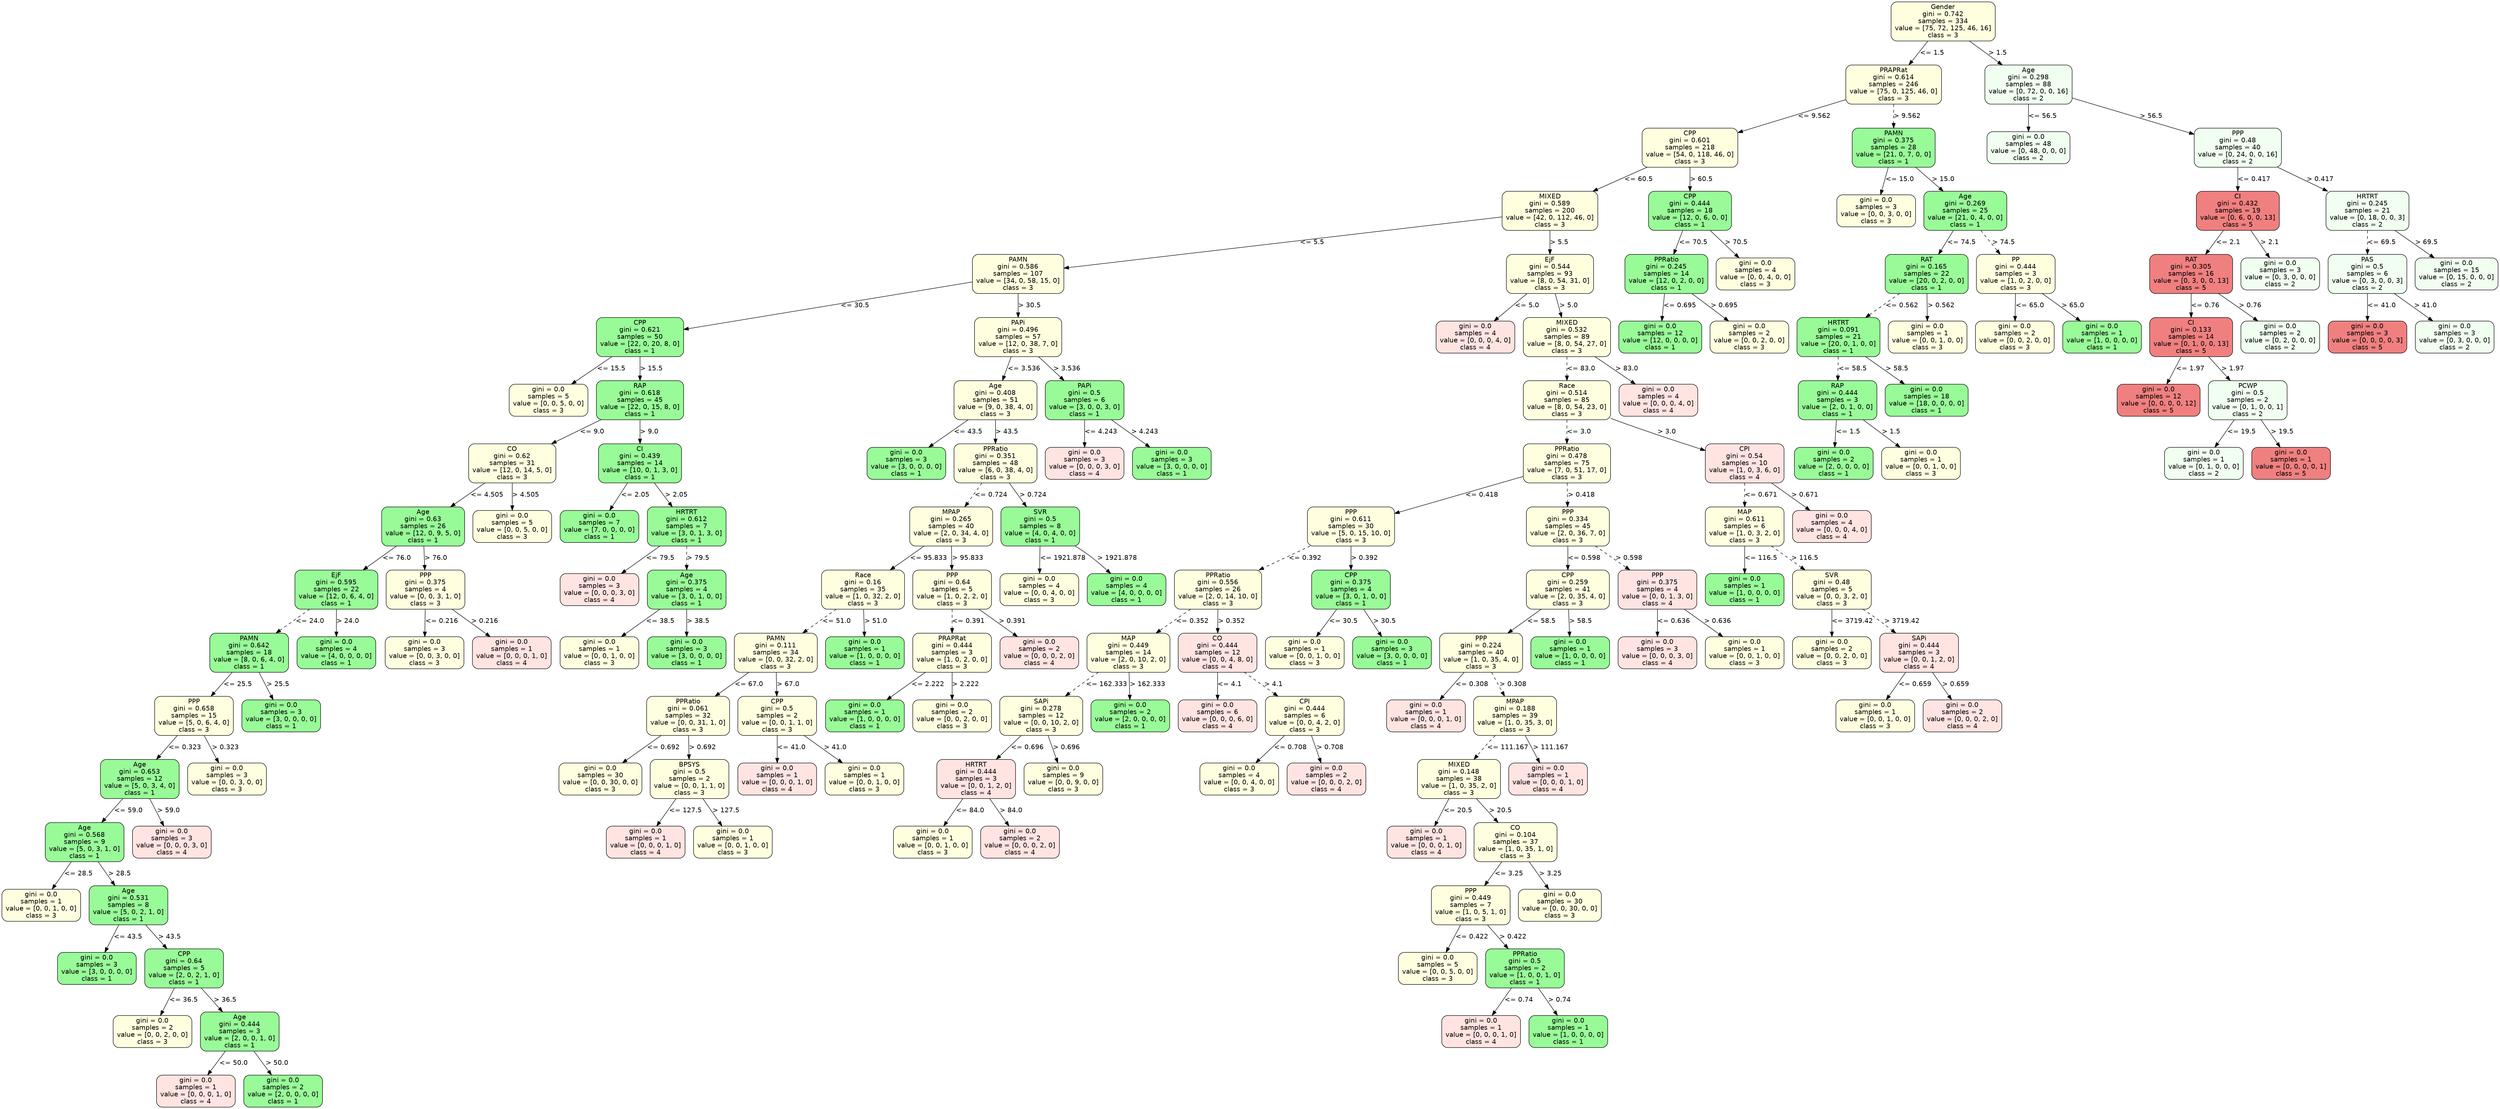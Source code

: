 strict digraph Tree {
	graph [bb="0,0,4521.5,2346"];
	node [color=black,
		fontname=helvetica,
		label="\N",
		shape=box,
		style="filled, rounded"
	];
	edge [fontname=helvetica];
	0	[fillcolor=lightyellow,
		height=1.1528,
		label="Gender\ngini = 0.742\nsamples = 334\nvalue = [75, 72, 125, 46, 16]\nclass = 3",
		pos="3604,2304.5",
		width=2.5694];
	1	[fillcolor=lightyellow,
		height=1.1528,
		label="PRAPRat\ngini = 0.614\nsamples = 246\nvalue = [75, 0, 125, 46, 0]\nclass = 3",
		pos="3369,2170.5",
		width=2.3611];
	0 -> 1	[label="<= 1.5",
		labelangle=45,
		labeldistance=2.5,
		lp="3514,2237.5",
		op="<=",
		param=1.5,
		pos="e,3441.4,2212.2 3531.9,2263 3506.1,2248.5 3476.8,2232.1 3450.3,2217.1",
		style=solid];
	134	[fillcolor=honeydew,
		height=1.1528,
		label="Age\ngini = 0.298\nsamples = 88\nvalue = [0, 72, 0, 0, 16]\nclass = 2",
		pos="3831,2170.5",
		width=2.1528];
	0 -> 134	[label="> 1.5",
		labelangle=-45,
		labeldistance=2.5,
		lp="3740.5,2237.5",
		op=">",
		param=1.5,
		pos="e,3761.1,2212.2 3673.7,2263 3698.5,2248.6 3726.6,2232.2 3752.2,2217.3",
		style=solid];
	2	[fillcolor=lightyellow,
		height=1.1528,
		label="CPP\ngini = 0.601\nsamples = 218\nvalue = [54, 0, 118, 46, 0]\nclass = 3",
		pos="3123,2036.5",
		width=2.3611];
	1 -> 2	[label="<= 9.562",
		lp="3281.5,2103.5",
		op="<=",
		param=9.562,
		pos="e,3198.8,2078.2 3293.5,2129 3266.4,2114.4 3235.6,2097.9 3207.7,2082.9",
		style=solid];
	121	[fillcolor=palegreen,
		height=1.1528,
		label="PAMN\ngini = 0.375\nsamples = 28\nvalue = [21, 0, 7, 0, 0]\nclass = 1",
		pos="3369,2036.5",
		width=2.0417];
	1 -> 121	[label="> 9.562",
		lp="3392,2103.5",
		op=">",
		param=9.562,
		pos="e,3369,2078.3 3369,2128.8 3369,2116 3369,2101.7 3369,2088.3",
		style=dashed];
	3	[fillcolor=lightyellow,
		height=1.1528,
		label="MIXED\ngini = 0.589\nsamples = 200\nvalue = [42, 0, 112, 46, 0]\nclass = 3",
		pos="2795,1902.5",
		width=2.3611];
	2 -> 3	[label="<= 60.5",
		lp="2992.5,1969.5",
		op="<=",
		param=60.5,
		pos="e,2880.2,1937.8 3037.7,2001.2 2992.3,1982.9 2936.4,1960.4 2889.7,1941.6",
		style=solid];
	116	[fillcolor=palegreen,
		height=1.1528,
		label="CPP\ngini = 0.444\nsamples = 18\nvalue = [12, 0, 6, 0, 0]\nclass = 1",
		pos="3123,1902.5",
		width=2.0417];
	2 -> 116	[label="> 60.5",
		lp="3142.5,1969.5",
		op=">",
		param=60.5,
		pos="e,3123,1944.3 3123,1994.8 3123,1982 3123,1967.7 3123,1954.3",
		style=solid];
	4	[fillcolor=lightyellow,
		height=1.1528,
		label="PAMN\ngini = 0.586\nsamples = 107\nvalue = [34, 0, 58, 15, 0]\nclass = 3",
		pos="1906,1768.5",
		width=2.25];
	3 -> 4	[label="<= 5.5",
		lp="2398,1835.5",
		op="<=",
		param=5.5,
		pos="e,1987.1,1781.5 2709.8,1888.8 2541.9,1863.9 2169.8,1808.7 1997.2,1783",
		style=solid];
	65	[fillcolor=lightyellow,
		height=1.1528,
		label="EjF\ngini = 0.544\nsamples = 93\nvalue = [8, 0, 54, 31, 0]\nclass = 3",
		pos="2795,1768.5",
		width=2.1528];
	3 -> 65	[label="> 5.5",
		lp="2810.5,1835.5",
		op=">",
		param=5.5,
		pos="e,2795,1810.3 2795,1860.8 2795,1848 2795,1833.7 2795,1820.3",
		style=solid];
	5	[fillcolor=palegreen,
		height=1.1528,
		label="CPP\ngini = 0.621\nsamples = 50\nvalue = [22, 0, 20, 8, 0]\nclass = 1",
		pos="1148,1634.5",
		width=2.1528];
	4 -> 5	[label="<= 30.5",
		lp="1573.5,1701.5",
		op="<=",
		param=30.5,
		pos="e,1225.7,1649 1824.9,1753.4 1681.3,1728.4 1383.8,1676.6 1235.7,1650.8",
		style=solid];
	38	[fillcolor=lightyellow,
		height=1.1528,
		label="PAPi\ngini = 0.496\nsamples = 57\nvalue = [12, 0, 38, 7, 0]\nclass = 3",
		pos="1906,1634.5",
		width=2.1528];
	4 -> 38	[label="> 30.5",
		lp="1925.5,1701.5",
		op=">",
		param=30.5,
		pos="e,1906,1676.3 1906,1726.8 1906,1714 1906,1699.7 1906,1686.3",
		style=solid];
	6	[fillcolor=lightyellow,
		height=0.94444,
		label="gini = 0.0\nsamples = 5\nvalue = [0, 0, 5, 0, 0]\nclass = 3",
		pos="982,1500.5",
		width=1.9444];
	5 -> 6	[label="<= 15.5",
		lp="1093.5,1567.5",
		op="<=",
		param=15.5,
		pos="e,1023.5,1534.5 1096.8,1592.8 1076.1,1576.3 1052.2,1557.3 1031.6,1540.9",
		style=solid];
	7	[fillcolor=palegreen,
		height=1.1528,
		label="RAP\ngini = 0.618\nsamples = 45\nvalue = [22, 0, 15, 8, 0]\nclass = 1",
		pos="1148,1500.5",
		width=2.1528];
	5 -> 7	[label="> 15.5",
		lp="1167.5,1567.5",
		op=">",
		param=15.5,
		pos="e,1148,1542.3 1148,1592.8 1148,1580 1148,1565.7 1148,1552.3",
		style=solid];
	8	[fillcolor=lightyellow,
		height=1.1528,
		label="CO\ngini = 0.62\nsamples = 31\nvalue = [12, 0, 14, 5, 0]\nclass = 3",
		pos="927,1366.5",
		width=2.1528];
	7 -> 8	[label="<= 9.0",
		lp="1065,1433.5",
		op="<=",
		param=9.0,
		pos="e,995.06,1408.2 1080.2,1459 1056,1444.6 1028.6,1428.2 1003.7,1413.3",
		style=solid];
	31	[fillcolor=palegreen,
		height=1.1528,
		label="CI\ngini = 0.439\nsamples = 14\nvalue = [10, 0, 1, 3, 0]\nclass = 1",
		pos="1148,1366.5",
		width=2.0417];
	7 -> 31	[label="> 9.0",
		lp="1163.5,1433.5",
		op=">",
		param=9.0,
		pos="e,1148,1408.3 1148,1458.8 1148,1446 1148,1431.7 1148,1418.3",
		style=solid];
	9	[fillcolor=palegreen,
		height=1.1528,
		label="Age\ngini = 0.63\nsamples = 26\nvalue = [12, 0, 9, 5, 0]\nclass = 1",
		pos="765,1232.5",
		width=2.0417];
	8 -> 9	[label="<= 4.505",
		lp="878.5,1299.5",
		op="<=",
		param=4.505,
		pos="e,814.76,1274 877.07,1324.8 859.9,1310.8 840.53,1295 822.79,1280.6",
		style=solid];
	30	[fillcolor=lightyellow,
		height=0.94444,
		label="gini = 0.0\nsamples = 5\nvalue = [0, 0, 5, 0, 0]\nclass = 3",
		pos="927,1232.5",
		width=1.9444];
	8 -> 30	[label="> 4.505",
		lp="950,1299.5",
		op=">",
		param=4.505,
		pos="e,927,1266.7 927,1324.8 927,1309.7 927,1292.4 927,1277.1",
		style=solid];
	10	[fillcolor=palegreen,
		height=1.1528,
		label="EjF\ngini = 0.595\nsamples = 22\nvalue = [12, 0, 6, 4, 0]\nclass = 1",
		pos="608,1098.5",
		width=2.0417];
	9 -> 10	[label="<= 76.0",
		lp="715.5,1165.5",
		op="<=",
		param=76.0,
		pos="e,656.23,1140 716.61,1190.8 699.97,1176.8 681.2,1161 664,1146.6",
		style=solid];
	27	[fillcolor=lightyellow,
		height=1.1528,
		label="PPP\ngini = 0.375\nsamples = 4\nvalue = [0, 0, 3, 1, 0]\nclass = 3",
		pos="770,1098.5",
		width=1.9444];
	9 -> 27	[label="> 76.0",
		lp="787.5,1165.5",
		op=">",
		param=76.0,
		pos="e,768.46,1140.3 766.54,1190.8 767.03,1178 767.57,1163.7 768.08,1150.3",
		style=solid];
	11	[fillcolor=palegreen,
		height=1.1528,
		label="PAMN\ngini = 0.642\nsamples = 18\nvalue = [8, 0, 6, 4, 0]\nclass = 1",
		pos="450,964.5",
		width=1.9444];
	10 -> 11	[label="<= 24.0",
		lp="557.5,1031.5",
		op="<=",
		param=24.0,
		pos="e,498.53,1006 559.31,1056.8 542.56,1042.8 523.67,1027 506.36,1012.6",
		style=dashed];
	26	[fillcolor=palegreen,
		height=0.94444,
		label="gini = 0.0\nsamples = 4\nvalue = [4, 0, 0, 0, 0]\nclass = 1",
		pos="608,964.5",
		width=1.9444];
	10 -> 26	[label="> 24.0",
		lp="627.5,1031.5",
		op=">",
		param=24.0,
		pos="e,608,998.74 608,1056.8 608,1041.7 608,1024.4 608,1009.1",
		style=solid];
	12	[fillcolor=lightyellow,
		height=1.1528,
		label="PPP\ngini = 0.658\nsamples = 15\nvalue = [5, 0, 6, 4, 0]\nclass = 3",
		pos="349,830.5",
		width=1.9444];
	11 -> 12	[label="<= 25.5",
		lp="426.5,897.5",
		op="<=",
		param=25.5,
		pos="e,380.2,872.27 418.87,922.82 408.6,909.39 397.07,894.32 386.38,880.35",
		style=solid];
	25	[fillcolor=palegreen,
		height=0.94444,
		label="gini = 0.0\nsamples = 3\nvalue = [3, 0, 0, 0, 0]\nclass = 1",
		pos="507,830.5",
		width=1.9444];
	11 -> 25	[label="> 25.5",
		lp="500.5,897.5",
		op=">",
		param=25.5,
		pos="e,492.64,864.74 467.57,922.82 474.23,907.39 481.83,889.78 488.58,874.17",
		style=solid];
	13	[fillcolor=palegreen,
		height=1.1528,
		label="Age\ngini = 0.653\nsamples = 12\nvalue = [5, 0, 3, 4, 0]\nclass = 1",
		pos="250,696.5",
		width=1.9444];
	12 -> 13	[label="<= 0.323",
		lp="330.5,763.5",
		op="<=",
		param=0.323,
		pos="e,280.58,738.27 318.49,788.82 308.42,775.39 297.12,760.32 286.64,746.35",
		style=solid];
	24	[fillcolor=lightyellow,
		height=0.94444,
		label="gini = 0.0\nsamples = 3\nvalue = [0, 0, 3, 0, 0]\nclass = 3",
		pos="408,696.5",
		width=1.9444];
	12 -> 24	[label="> 0.323",
		lp="404,763.5",
		op=">",
		param=0.323,
		pos="e,393.14,730.74 367.18,788.82 374.08,773.39 381.95,755.78 388.93,740.17",
		style=solid];
	14	[fillcolor=palegreen,
		height=1.1528,
		label="Age\ngini = 0.568\nsamples = 9\nvalue = [5, 0, 3, 1, 0]\nclass = 1",
		pos="149,562.5",
		width=1.9444];
	13 -> 14	[label="<= 59.0",
		lp="226.5,629.5",
		op="<=",
		param=59.0,
		pos="e,180.2,604.27 218.87,654.82 208.6,641.39 197.07,626.32 186.38,612.35",
		style=solid];
	23	[fillcolor=mistyrose,
		height=0.94444,
		label="gini = 0.0\nsamples = 3\nvalue = [0, 0, 0, 3, 0]\nclass = 4",
		pos="307,562.5",
		width=1.9444];
	13 -> 23	[label="> 59.0",
		lp="300.5,629.5",
		op=">",
		param=59.0,
		pos="e,292.64,596.74 267.57,654.82 274.23,639.39 281.83,621.78 288.58,606.17",
		style=solid];
	15	[fillcolor=lightyellow,
		height=0.94444,
		label="gini = 0.0\nsamples = 1\nvalue = [0, 0, 1, 0, 0]\nclass = 3",
		pos="70,428.5",
		width=1.9444];
	14 -> 15	[label="<= 28.5",
		lp="135.5,495.5",
		op="<=",
		param=28.5,
		pos="e,89.896,462.74 124.65,520.82 115.33,505.24 104.68,487.45 95.272,471.73",
		style=solid];
	16	[fillcolor=palegreen,
		height=1.1528,
		label="Age\ngini = 0.531\nsamples = 8\nvalue = [5, 0, 2, 1, 0]\nclass = 1",
		pos="228,428.5",
		width=1.9444];
	14 -> 16	[label="> 28.5",
		lp="210.5,495.5",
		op=">",
		param=28.5,
		pos="e,203.6,470.27 173.35,520.82 181.23,507.64 190.07,492.89 198.29,479.14",
		style=solid];
	17	[fillcolor=palegreen,
		height=0.94444,
		label="gini = 0.0\nsamples = 3\nvalue = [3, 0, 0, 0, 0]\nclass = 1",
		pos="171,294.5",
		width=1.9444];
	16 -> 17	[label="<= 43.5",
		lp="225.5,361.5",
		op="<=",
		param=43.5,
		pos="e,185.36,328.74 210.43,386.82 203.77,371.39 196.17,353.78 189.42,338.17",
		style=solid];
	18	[fillcolor=palegreen,
		height=1.1528,
		label="CPP\ngini = 0.64\nsamples = 5\nvalue = [2, 0, 2, 1, 0]\nclass = 1",
		pos="329,294.5",
		width=1.9444];
	16 -> 18	[label="> 43.5",
		lp="301.5,361.5",
		op=">",
		param=43.5,
		pos="e,297.8,336.27 259.13,386.82 269.4,373.39 280.93,358.32 291.62,344.35",
		style=solid];
	19	[fillcolor=lightyellow,
		height=0.94444,
		label="gini = 0.0\nsamples = 2\nvalue = [0, 0, 2, 0, 0]\nclass = 3",
		pos="272,160.5",
		width=1.9444];
	18 -> 19	[label="<= 36.5",
		lp="326.5,227.5",
		op="<=",
		param=36.5,
		pos="e,286.36,194.74 311.43,252.82 304.77,237.39 297.17,219.78 290.42,204.17",
		style=solid];
	20	[fillcolor=palegreen,
		height=1.1528,
		label="Age\ngini = 0.444\nsamples = 3\nvalue = [2, 0, 0, 1, 0]\nclass = 1",
		pos="430,160.5",
		width=1.9444];
	18 -> 20	[label="> 36.5",
		lp="402.5,227.5",
		op=">",
		param=36.5,
		pos="e,398.8,202.27 360.13,252.82 370.4,239.39 381.93,224.32 392.62,210.35",
		style=solid];
	21	[fillcolor=mistyrose,
		height=0.94444,
		label="gini = 0.0\nsamples = 1\nvalue = [0, 0, 0, 1, 0]\nclass = 4",
		pos="351,34",
		width=1.9444];
	20 -> 21	[label="<= 50.0",
		lp="416.5,93.5",
		op="<=",
		param=50.0,
		pos="e,372.18,68.379 404.13,118.73 395.64,105.35 386.19,90.465 377.65,76.995",
		style=solid];
	22	[fillcolor=palegreen,
		height=0.94444,
		label="gini = 0.0\nsamples = 2\nvalue = [2, 0, 0, 0, 0]\nclass = 1",
		pos="509,34",
		width=1.9444];
	20 -> 22	[label="> 50.0",
		lp="496.5,93.5",
		op=">",
		param=50.0,
		pos="e,487.82,68.379 455.87,118.73 464.36,105.35 473.81,90.465 482.35,76.995",
		style=solid];
	28	[fillcolor=lightyellow,
		height=0.94444,
		label="gini = 0.0\nsamples = 3\nvalue = [0, 0, 3, 0, 0]\nclass = 3",
		pos="768,964.5",
		width=1.9444];
	27 -> 28	[label="<= 0.216",
		lp="797.5,1031.5",
		op="<=",
		param=0.216,
		pos="e,768.5,998.74 769.38,1056.8 769.15,1041.7 768.89,1024.4 768.66,1009.1",
		style=solid];
	29	[fillcolor=mistyrose,
		height=0.94444,
		label="gini = 0.0\nsamples = 1\nvalue = [0, 0, 0, 1, 0]\nclass = 4",
		pos="926,964.5",
		width=1.9444];
	27 -> 29	[label="> 0.216",
		lp="876,1031.5",
		op=">",
		param=0.216,
		pos="e,886.97,998.53 818.08,1056.8 837.51,1040.4 859.87,1021.5 879.18,1005.1",
		style=solid];
	32	[fillcolor=palegreen,
		height=0.94444,
		label="gini = 0.0\nsamples = 7\nvalue = [7, 0, 0, 0, 0]\nclass = 1",
		pos="1085,1232.5",
		width=1.9444];
	31 -> 32	[label="<= 2.05",
		lp="1142.5,1299.5",
		op="<=",
		param=2.05,
		pos="e,1100.9,1266.7 1128.6,1324.8 1121.2,1309.4 1112.8,1291.8 1105.4,1276.2",
		style=solid];
	33	[fillcolor=palegreen,
		height=1.1528,
		label="HRTRT\ngini = 0.612\nsamples = 7\nvalue = [3, 0, 1, 3, 0]\nclass = 1",
		pos="1243,1232.5",
		width=1.9444];
	31 -> 33	[label="> 2.05",
		lp="1218.5,1299.5",
		op=">",
		param=2.05,
		pos="e,1213.7,1274.3 1177.3,1324.8 1186.8,1311.5 1197.6,1296.6 1207.6,1282.7",
		style=solid];
	34	[fillcolor=mistyrose,
		height=0.94444,
		label="gini = 0.0\nsamples = 3\nvalue = [0, 0, 0, 3, 0]\nclass = 4",
		pos="1085,1098.5",
		width=1.9444];
	33 -> 34	[label="<= 79.5",
		lp="1192.5,1165.5",
		op="<=",
		param=79.5,
		pos="e,1124.5,1132.5 1194.3,1190.8 1174.6,1174.4 1152,1155.5 1132.4,1139.1",
		style=solid];
	35	[fillcolor=palegreen,
		height=1.1528,
		label="Age\ngini = 0.375\nsamples = 4\nvalue = [3, 0, 1, 0, 0]\nclass = 1",
		pos="1243,1098.5",
		width=1.9444];
	33 -> 35	[label="> 79.5",
		lp="1262.5,1165.5",
		op=">",
		param=79.5,
		pos="e,1243,1140.3 1243,1190.8 1243,1178 1243,1163.7 1243,1150.3",
		style=dashed];
	36	[fillcolor=lightyellow,
		height=0.94444,
		label="gini = 0.0\nsamples = 1\nvalue = [0, 0, 1, 0, 0]\nclass = 3",
		pos="1085,964.5",
		width=1.9444];
	35 -> 36	[label="<= 38.5",
		lp="1192.5,1031.5",
		op="<=",
		param=38.5,
		pos="e,1124.5,998.53 1194.3,1056.8 1174.6,1040.4 1152,1021.5 1132.4,1005.1",
		style=solid];
	37	[fillcolor=palegreen,
		height=0.94444,
		label="gini = 0.0\nsamples = 3\nvalue = [3, 0, 0, 0, 0]\nclass = 1",
		pos="1243,964.5",
		width=1.9444];
	35 -> 37	[label="> 38.5",
		lp="1262.5,1031.5",
		op=">",
		param=38.5,
		pos="e,1243,998.74 1243,1056.8 1243,1041.7 1243,1024.4 1243,1009.1",
		style=solid];
	39	[fillcolor=lightyellow,
		height=1.1528,
		label="Age\ngini = 0.408\nsamples = 51\nvalue = [9, 0, 38, 4, 0]\nclass = 3",
		pos="1804,1500.5",
		width=2.0417];
	38 -> 39	[label="<= 3.536",
		lp="1886.5,1567.5",
		op="<=",
		param=3.536,
		pos="e,1835.5,1542.3 1874.6,1592.8 1864.2,1579.4 1852.5,1564.3 1841.7,1550.4",
		style=solid];
	62	[fillcolor=palegreen,
		height=1.1528,
		label="PAPi\ngini = 0.5\nsamples = 6\nvalue = [3, 0, 0, 3, 0]\nclass = 1",
		pos="1966,1500.5",
		width=1.9444];
	38 -> 62	[label="> 3.536",
		lp="1961,1567.5",
		op=">",
		param=3.536,
		pos="e,1947.5,1542.3 1924.5,1592.8 1930.4,1579.8 1937.1,1565.2 1943.3,1551.5",
		style=solid];
	40	[fillcolor=palegreen,
		height=0.94444,
		label="gini = 0.0\nsamples = 3\nvalue = [3, 0, 0, 0, 0]\nclass = 1",
		pos="1642,1366.5",
		width=1.9444];
	39 -> 40	[label="<= 43.5",
		lp="1751.5,1433.5",
		op="<=",
		param=43.5,
		pos="e,1682.5,1400.5 1754.1,1458.8 1733.8,1442.3 1710.5,1423.3 1690.4,1406.9",
		style=solid];
	41	[fillcolor=lightyellow,
		height=1.1528,
		label="PPRatio\ngini = 0.351\nsamples = 48\nvalue = [6, 0, 38, 4, 0]\nclass = 3",
		pos="1804,1366.5",
		width=2.0417];
	39 -> 41	[label="> 43.5",
		lp="1823.5,1433.5",
		op=">",
		param=43.5,
		pos="e,1804,1408.3 1804,1458.8 1804,1446 1804,1431.7 1804,1418.3",
		style=solid];
	42	[fillcolor=lightyellow,
		height=1.1528,
		label="MPAP\ngini = 0.265\nsamples = 40\nvalue = [2, 0, 34, 4, 0]\nclass = 3",
		pos="1723,1232.5",
		width=2.0417];
	41 -> 42	[label="<= 0.724",
		lp="1793.5,1299.5",
		op="<=",
		param=0.724,
		pos="e,1748,1274.3 1779,1324.8 1771,1311.6 1761.9,1296.9 1753.5,1283.1",
		style=dashed];
	59	[fillcolor=palegreen,
		height=1.1528,
		label="SVR\ngini = 0.5\nsamples = 8\nvalue = [4, 0, 4, 0, 0]\nclass = 1",
		pos="1885,1232.5",
		width=1.9444];
	41 -> 59	[label="> 0.724",
		lp="1870,1299.5",
		op=">",
		param=0.724,
		pos="e,1860,1274.3 1829,1324.8 1837,1311.6 1846.1,1296.9 1854.5,1283.1",
		style=solid];
	43	[fillcolor=lightyellow,
		height=1.1528,
		label="Race\ngini = 0.16\nsamples = 35\nvalue = [1, 0, 32, 2, 0]\nclass = 3",
		pos="1563,1098.5",
		width=2.0417];
	42 -> 43	[label="<= 95.833",
		lp="1679,1165.5",
		op="<=",
		param=95.833,
		pos="e,1612.1,1140 1673.7,1190.8 1656.7,1176.8 1637.6,1161 1620.1,1146.6",
		style=solid];
	54	[fillcolor=lightyellow,
		height=1.1528,
		label="PPP\ngini = 0.64\nsamples = 5\nvalue = [1, 0, 2, 2, 0]\nclass = 3",
		pos="1725,1098.5",
		width=1.9444];
	42 -> 54	[label="> 95.833",
		lp="1752,1165.5",
		op=">",
		param=95.833,
		pos="e,1724.4,1140.3 1723.6,1190.8 1723.8,1178 1724,1163.7 1724.2,1150.3",
		style=solid];
	44	[fillcolor=lightyellow,
		height=1.1528,
		label="PAMN\ngini = 0.111\nsamples = 34\nvalue = [0, 0, 32, 2, 0]\nclass = 3",
		pos="1405,964.5",
		width=2.0417];
	43 -> 44	[label="<= 51.0",
		lp="1512.5,1031.5",
		op="<=",
		param=51.0,
		pos="e,1453.5,1006 1514.3,1056.8 1497.6,1042.8 1478.7,1027 1461.4,1012.6",
		style=dashed];
	53	[fillcolor=palegreen,
		height=0.94444,
		label="gini = 0.0\nsamples = 1\nvalue = [1, 0, 0, 0, 0]\nclass = 1",
		pos="1567,964.5",
		width=1.9444];
	43 -> 53	[label="> 51.0",
		lp="1585.5,1031.5",
		op=">",
		param=51.0,
		pos="e,1566,998.74 1564.2,1056.8 1564.7,1041.7 1565.2,1024.4 1565.7,1009.1",
		style=solid];
	45	[fillcolor=lightyellow,
		height=1.1528,
		label="PPRatio\ngini = 0.061\nsamples = 32\nvalue = [0, 0, 31, 1, 0]\nclass = 3",
		pos="1246,830.5",
		width=2.0417];
	44 -> 45	[label="<= 67.0",
		lp="1354.5,897.5",
		op="<=",
		param=67.0,
		pos="e,1294.8,872.05 1356,922.82 1339.1,908.83 1320.1,893.04 1302.7,878.59",
		style=solid];
	50	[fillcolor=lightyellow,
		height=1.1528,
		label="CPP\ngini = 0.5\nsamples = 2\nvalue = [0, 0, 1, 1, 0]\nclass = 3",
		pos="1408,830.5",
		width=1.9444];
	44 -> 50	[label="> 67.0",
		lp="1426.5,897.5",
		op=">",
		param=67.0,
		pos="e,1407.1,872.27 1405.9,922.82 1406.2,910.02 1406.5,895.73 1406.8,882.32",
		style=solid];
	46	[fillcolor=lightyellow,
		height=0.94444,
		label="gini = 0.0\nsamples = 30\nvalue = [0, 0, 30, 0, 0]\nclass = 3",
		pos="1087,696.5",
		width=2.0417];
	45 -> 46	[label="<= 0.692",
		lp="1199.5,763.5",
		op="<=",
		param=0.692,
		pos="e,1126.8,730.53 1197,788.82 1177.2,772.37 1154.4,753.46 1134.7,737.12",
		style=solid];
	47	[fillcolor=lightyellow,
		height=1.1528,
		label="BPSYS\ngini = 0.5\nsamples = 2\nvalue = [0, 0, 1, 1, 0]\nclass = 3",
		pos="1249,696.5",
		width=1.9444];
	45 -> 47	[label="> 0.692",
		lp="1271,763.5",
		op=">",
		param=0.692,
		pos="e,1248.1,738.27 1246.9,788.82 1247.2,776.02 1247.5,761.73 1247.8,748.32",
		style=solid];
	48	[fillcolor=mistyrose,
		height=0.94444,
		label="gini = 0.0\nsamples = 1\nvalue = [0, 0, 0, 1, 0]\nclass = 4",
		pos="1170,562.5",
		width=1.9444];
	47 -> 48	[label="<= 127.5",
		lp="1239.5,629.5",
		op="<=",
		param=127.5,
		pos="e,1189.9,596.74 1224.7,654.82 1215.3,639.24 1204.7,621.45 1195.3,605.73",
		style=solid];
	49	[fillcolor=lightyellow,
		height=0.94444,
		label="gini = 0.0\nsamples = 1\nvalue = [0, 0, 1, 0, 0]\nclass = 3",
		pos="1328,562.5",
		width=1.9444];
	47 -> 49	[label="> 127.5",
		lp="1314,629.5",
		op=">",
		param=127.5,
		pos="e,1308.1,596.74 1273.3,654.82 1282.7,639.24 1293.3,621.45 1302.7,605.73",
		style=solid];
	51	[fillcolor=mistyrose,
		height=0.94444,
		label="gini = 0.0\nsamples = 1\nvalue = [0, 0, 0, 1, 0]\nclass = 4",
		pos="1408,696.5",
		width=1.9444];
	50 -> 51	[label="<= 41.0",
		lp="1431.5,763.5",
		op="<=",
		param=41.0,
		pos="e,1408,730.74 1408,788.82 1408,773.68 1408,756.44 1408,741.05",
		style=solid];
	52	[fillcolor=lightyellow,
		height=0.94444,
		label="gini = 0.0\nsamples = 1\nvalue = [0, 0, 1, 0, 0]\nclass = 3",
		pos="1566,696.5",
		width=1.9444];
	50 -> 52	[label="> 41.0",
		lp="1511.5,763.5",
		op=">",
		param=41.0,
		pos="e,1526.5,730.53 1456.7,788.82 1476.4,772.37 1499,753.46 1518.6,737.12",
		style=solid];
	55	[fillcolor=lightyellow,
		height=1.1528,
		label="PRAPRat\ngini = 0.444\nsamples = 3\nvalue = [1, 0, 2, 0, 0]\nclass = 3",
		pos="1725,964.5",
		width=1.9444];
	54 -> 55	[label="<= 0.391",
		lp="1752.5,1031.5",
		op="<=",
		param=0.391,
		pos="e,1725,1006.3 1725,1056.8 1725,1044 1725,1029.7 1725,1016.3",
		style=dashed];
	58	[fillcolor=mistyrose,
		height=0.94444,
		label="gini = 0.0\nsamples = 2\nvalue = [0, 0, 0, 2, 0]\nclass = 4",
		pos="1883,964.5",
		width=1.9444];
	54 -> 58	[label="> 0.391",
		lp="1832,1031.5",
		op=">",
		param=0.391,
		pos="e,1843.5,998.53 1773.7,1056.8 1793.4,1040.4 1816,1021.5 1835.6,1005.1",
		style=solid];
	56	[fillcolor=palegreen,
		height=0.94444,
		label="gini = 0.0\nsamples = 1\nvalue = [1, 0, 0, 0, 0]\nclass = 1",
		pos="1567,830.5",
		width=1.9444];
	55 -> 56	[label="<= 2.222",
		lp="1678.5,897.5",
		op="<=",
		param=2.222,
		pos="e,1606.5,864.53 1676.3,922.82 1656.6,906.37 1634,887.46 1614.4,871.12",
		style=solid];
	57	[fillcolor=lightyellow,
		height=0.94444,
		label="gini = 0.0\nsamples = 2\nvalue = [0, 0, 2, 0, 0]\nclass = 3",
		pos="1725,830.5",
		width=1.9444];
	55 -> 57	[label="> 2.222",
		lp="1748,897.5",
		op=">",
		param=2.222,
		pos="e,1725,864.74 1725,922.82 1725,907.68 1725,890.44 1725,875.05",
		style=solid];
	60	[fillcolor=lightyellow,
		height=0.94444,
		label="gini = 0.0\nsamples = 4\nvalue = [0, 0, 4, 0, 0]\nclass = 3",
		pos="1883,1098.5",
		width=1.9444];
	59 -> 60	[label="<= 1921.878",
		lp="1923.5,1165.5",
		op="<=",
		param=1921.878,
		pos="e,1883.5,1132.7 1884.4,1190.8 1884.2,1175.7 1883.9,1158.4 1883.7,1143.1",
		style=solid];
	61	[fillcolor=palegreen,
		height=0.94444,
		label="gini = 0.0\nsamples = 4\nvalue = [4, 0, 0, 0, 0]\nclass = 1",
		pos="2041,1098.5",
		width=1.9444];
	59 -> 61	[label="> 1921.878",
		lp="2016.5,1165.5",
		op=">",
		param=1921.878,
		pos="e,2009.1,1132.8 1943.3,1191 1951.1,1185.1 1958.8,1179 1966,1173 1978.1,1162.8 1990.7,1151 2001.9,1140",
		style=solid];
	63	[fillcolor=mistyrose,
		height=0.94444,
		label="gini = 0.0\nsamples = 3\nvalue = [0, 0, 0, 3, 0]\nclass = 4",
		pos="1966,1366.5",
		width=1.9444];
	62 -> 63	[label="<= 4.243",
		lp="1993.5,1433.5",
		op="<=",
		param=4.243,
		pos="e,1966,1400.7 1966,1458.8 1966,1443.7 1966,1426.4 1966,1411.1",
		style=solid];
	64	[fillcolor=palegreen,
		height=0.94444,
		label="gini = 0.0\nsamples = 3\nvalue = [3, 0, 0, 0, 0]\nclass = 1",
		pos="2124,1366.5",
		width=1.9444];
	62 -> 64	[label="> 4.243",
		lp="2073,1433.5",
		op=">",
		param=4.243,
		pos="e,2084.5,1400.5 2014.7,1458.8 2034.4,1442.4 2057,1423.5 2076.6,1407.1",
		style=solid];
	66	[fillcolor=mistyrose,
		height=0.94444,
		label="gini = 0.0\nsamples = 4\nvalue = [0, 0, 0, 4, 0]\nclass = 4",
		pos="2667,1634.5",
		width=1.9444];
	65 -> 66	[label="<= 5.0",
		lp="2755,1701.5",
		op="<=",
		param=5.0,
		pos="e,2699.2,1668.7 2755.6,1726.8 2739.9,1710.7 2721.9,1692.1 2706.2,1676",
		style=solid];
	67	[fillcolor=lightyellow,
		height=1.1528,
		label="MIXED\ngini = 0.532\nsamples = 89\nvalue = [8, 0, 54, 27, 0]\nclass = 3",
		pos="2833,1634.5",
		width=2.1528];
	65 -> 67	[label="> 5.0",
		lp="2831.5,1701.5",
		op=">",
		param=5.0,
		pos="e,2821.3,1676.3 2806.7,1726.8 2810.4,1713.9 2814.6,1699.4 2818.5,1685.9",
		style=solid];
	68	[fillcolor=lightyellow,
		height=1.1528,
		label="Race\ngini = 0.514\nsamples = 85\nvalue = [8, 0, 54, 23, 0]\nclass = 3",
		pos="2833,1500.5",
		width=2.1528];
	67 -> 68	[label="<= 83.0",
		lp="2856.5,1567.5",
		op="<=",
		param=83.0,
		pos="e,2833,1542.3 2833,1592.8 2833,1580 2833,1565.7 2833,1552.3",
		style=dashed];
	115	[fillcolor=mistyrose,
		height=0.94444,
		label="gini = 0.0\nsamples = 4\nvalue = [0, 0, 0, 4, 0]\nclass = 4",
		pos="2999,1500.5",
		width=1.9444];
	67 -> 115	[label="> 83.0",
		lp="2940.5,1567.5",
		op=">",
		param=83.0,
		pos="e,2957.5,1534.5 2884.2,1592.8 2904.9,1576.3 2928.8,1557.3 2949.4,1540.9",
		style=solid];
	69	[fillcolor=lightyellow,
		height=1.1528,
		label="PPRatio\ngini = 0.478\nsamples = 75\nvalue = [7, 0, 51, 17, 0]\nclass = 3",
		pos="2833,1366.5",
		width=2.1528];
	68 -> 69	[label="<= 3.0",
		lp="2853,1433.5",
		op="<=",
		param=3.0,
		pos="e,2833,1408.3 2833,1458.8 2833,1446 2833,1431.7 2833,1418.3",
		style=dashed];
	106	[fillcolor=mistyrose,
		height=1.1528,
		label="CPI\ngini = 0.54\nsamples = 10\nvalue = [1, 0, 3, 6, 0]\nclass = 4",
		pos="3163,1366.5",
		width=1.9444];
	68 -> 106	[label="> 3.0",
		lp="3015.5,1433.5",
		op=">",
		param=3.0,
		pos="e,3092.8,1392.3 2910.7,1463 2913.8,1461.6 2916.9,1460.3 2920,1459 2973.8,1436.4 3035.4,1413.2 3083.1,1395.8",
		style=solid];
	70	[fillcolor=lightyellow,
		height=1.1528,
		label="PPP\ngini = 0.611\nsamples = 30\nvalue = [5, 0, 15, 10, 0]\nclass = 3",
		pos="2464,1232.5",
		width=2.1528];
	69 -> 70	[label="<= 0.418",
		lp="2687.5,1299.5",
		op="<=",
		param=0.418,
		pos="e,2541.7,1261.3 2755.2,1337.7 2695.6,1316.3 2613.3,1286.9 2551.4,1264.8",
		style=solid];
	87	[fillcolor=lightyellow,
		height=1.1528,
		label="PPP\ngini = 0.334\nsamples = 45\nvalue = [2, 0, 36, 7, 0]\nclass = 3",
		pos="2842,1232.5",
		width=2.0417];
	69 -> 87	[label="> 0.418",
		lp="2861,1299.5",
		op=">",
		param=0.418,
		pos="e,2839.2,1274.3 2835.8,1324.8 2836.6,1312 2837.6,1297.7 2838.5,1284.3",
		style=dashed];
	71	[fillcolor=lightyellow,
		height=1.1528,
		label="PPRatio\ngini = 0.556\nsamples = 26\nvalue = [2, 0, 14, 10, 0]\nclass = 3",
		pos="2207,1098.5",
		width=2.1528];
	70 -> 71	[label="<= 0.392",
		lp="2371.5,1165.5",
		op="<=",
		param=0.392,
		pos="e,2284.5,1139.3 2386.2,1191.5 2357,1176.5 2323.7,1159.4 2293.7,1144",
		style=dashed];
	84	[fillcolor=palegreen,
		height=1.1528,
		label="CPP\ngini = 0.375\nsamples = 4\nvalue = [3, 0, 1, 0, 0]\nclass = 1",
		pos="2464,1098.5",
		width=1.9444];
	70 -> 84	[label="> 0.392",
		lp="2487,1165.5",
		op=">",
		param=0.392,
		pos="e,2464,1140.3 2464,1190.8 2464,1178 2464,1163.7 2464,1150.3",
		style=solid];
	72	[fillcolor=lightyellow,
		height=1.1528,
		label="MAP\ngini = 0.449\nsamples = 14\nvalue = [2, 0, 10, 2, 0]\nclass = 3",
		pos="2045,964.5",
		width=2.0417];
	71 -> 72	[label="<= 0.352",
		lp="2158.5,1031.5",
		op="<=",
		param=0.352,
		pos="e,2094.8,1006 2157.1,1056.8 2139.9,1042.8 2120.5,1027 2102.8,1012.6",
		style=dashed];
	79	[fillcolor=mistyrose,
		height=1.1528,
		label="CO\ngini = 0.444\nsamples = 12\nvalue = [0, 0, 4, 8, 0]\nclass = 4",
		pos="2207,964.5",
		width=1.9444];
	71 -> 79	[label="> 0.352",
		lp="2230,1031.5",
		op=">",
		param=0.352,
		pos="e,2207,1006.3 2207,1056.8 2207,1044 2207,1029.7 2207,1016.3",
		style=solid];
	73	[fillcolor=lightyellow,
		height=1.1528,
		label="SAPi\ngini = 0.278\nsamples = 12\nvalue = [0, 0, 10, 2, 0]\nclass = 3",
		pos="1887,830.5",
		width=2.0417];
	72 -> 73	[label="<= 162.333",
		lp="2008,897.5",
		op="<=",
		param=162.333,
		pos="e,1934.1,872.15 1994.5,922.75 1987.3,916.82 1979.9,910.77 1973,905 1962.9,896.58 1952.2,887.54 1941.9,878.78",
		style=dashed];
	78	[fillcolor=palegreen,
		height=0.94444,
		label="gini = 0.0\nsamples = 2\nvalue = [2, 0, 0, 0, 0]\nclass = 1",
		pos="2049,830.5",
		width=1.9444];
	72 -> 78	[label="> 162.333",
		lp="2078.5,897.5",
		op=">",
		param=162.333,
		pos="e,2048,864.74 2046.2,922.82 2046.7,907.68 2047.2,890.44 2047.7,875.05",
		style=solid];
	74	[fillcolor=mistyrose,
		height=1.1528,
		label="HRTRT\ngini = 0.444\nsamples = 3\nvalue = [0, 0, 1, 2, 0]\nclass = 4",
		pos="1769,696.5",
		width=1.9444];
	73 -> 74	[label="<= 0.696",
		lp="1859.5,763.5",
		op="<=",
		param=0.696,
		pos="e,1805.4,738.27 1850.6,788.82 1838.5,775.27 1824.9,760.04 1812.3,745.96",
		style=solid];
	77	[fillcolor=lightyellow,
		height=0.94444,
		label="gini = 0.0\nsamples = 9\nvalue = [0, 0, 9, 0, 0]\nclass = 3",
		pos="1927,696.5",
		width=1.9444];
	73 -> 77	[label="> 0.696",
		lp="1932,763.5",
		op=">",
		param=0.696,
		pos="e,1916.9,730.74 1899.3,788.82 1904,773.53 1909.2,756.11 1913.9,740.61",
		style=solid];
	75	[fillcolor=lightyellow,
		height=0.94444,
		label="gini = 0.0\nsamples = 1\nvalue = [0, 0, 1, 0, 0]\nclass = 3",
		pos="1690,562.5",
		width=1.9444];
	74 -> 75	[label="<= 84.0",
		lp="1755.5,629.5",
		op="<=",
		param=84.0,
		pos="e,1709.9,596.74 1744.7,654.82 1735.3,639.24 1724.7,621.45 1715.3,605.73",
		style=solid];
	76	[fillcolor=mistyrose,
		height=0.94444,
		label="gini = 0.0\nsamples = 2\nvalue = [0, 0, 0, 2, 0]\nclass = 4",
		pos="1848,562.5",
		width=1.9444];
	74 -> 76	[label="> 84.0",
		lp="1830.5,629.5",
		op=">",
		param=84.0,
		pos="e,1828.1,596.74 1793.3,654.82 1802.7,639.24 1813.3,621.45 1822.7,605.73",
		style=solid];
	80	[fillcolor=mistyrose,
		height=0.94444,
		label="gini = 0.0\nsamples = 6\nvalue = [0, 0, 0, 6, 0]\nclass = 4",
		pos="2207,830.5",
		width=1.9444];
	79 -> 80	[label="<= 4.1",
		lp="2227,897.5",
		op="<=",
		param=4.1,
		pos="e,2207,864.74 2207,922.82 2207,907.68 2207,890.44 2207,875.05",
		style=solid];
	81	[fillcolor=lightyellow,
		height=1.1528,
		label="CPI\ngini = 0.444\nsamples = 6\nvalue = [0, 0, 4, 2, 0]\nclass = 3",
		pos="2365,830.5",
		width=1.9444];
	79 -> 81	[label="> 4.1",
		lp="2306.5,897.5",
		op=">",
		param=4.1,
		pos="e,2316.5,872.05 2255.7,922.82 2272.4,908.83 2291.3,893.04 2308.6,878.59",
		style=dashed];
	82	[fillcolor=lightyellow,
		height=0.94444,
		label="gini = 0.0\nsamples = 4\nvalue = [0, 0, 4, 0, 0]\nclass = 3",
		pos="2246,696.5",
		width=1.9444];
	81 -> 82	[label="<= 0.708",
		lp="2337.5,763.5",
		op="<=",
		param=0.708,
		pos="e,2276,730.74 2328.3,788.82 2313.9,772.8 2297.3,754.45 2282.9,738.41",
		style=solid];
	83	[fillcolor=mistyrose,
		height=0.94444,
		label="gini = 0.0\nsamples = 2\nvalue = [0, 0, 0, 2, 0]\nclass = 4",
		pos="2404,696.5",
		width=1.9444];
	81 -> 83	[label="> 0.708",
		lp="2409,763.5",
		op=">",
		param=0.708,
		pos="e,2394.2,730.74 2377,788.82 2381.5,773.53 2386.7,756.11 2391.3,740.61",
		style=solid];
	85	[fillcolor=lightyellow,
		height=0.94444,
		label="gini = 0.0\nsamples = 1\nvalue = [0, 0, 1, 0, 0]\nclass = 3",
		pos="2365,964.5",
		width=1.9444];
	84 -> 85	[label="<= 30.5",
		lp="2441.5,1031.5",
		op="<=",
		param=30.5,
		pos="e,2389.9,998.74 2433.5,1056.8 2421.6,1040.9 2408,1022.8 2396,1006.8",
		style=solid];
	86	[fillcolor=palegreen,
		height=0.94444,
		label="gini = 0.0\nsamples = 3\nvalue = [3, 0, 0, 0, 0]\nclass = 1",
		pos="2523,964.5",
		width=1.9444];
	84 -> 86	[label="> 30.5",
		lp="2515.5,1031.5",
		op=">",
		param=30.5,
		pos="e,2508.1,998.74 2482.2,1056.8 2489.1,1041.4 2497,1023.8 2503.9,1008.2",
		style=solid];
	88	[fillcolor=lightyellow,
		height=1.1528,
		label="CPP\ngini = 0.259\nsamples = 41\nvalue = [2, 0, 35, 4, 0]\nclass = 3",
		pos="2842,1098.5",
		width=2.0417];
	87 -> 88	[label="<= 0.598",
		lp="2869.5,1165.5",
		op="<=",
		param=0.598,
		pos="e,2842,1140.3 2842,1190.8 2842,1178 2842,1163.7 2842,1150.3",
		style=solid];
	103	[fillcolor=mistyrose,
		height=1.1528,
		label="PPP\ngini = 0.375\nsamples = 4\nvalue = [0, 0, 1, 3, 0]\nclass = 4",
		pos="3005,1098.5",
		width=1.9444];
	87 -> 103	[label="> 0.598",
		lp="2952,1165.5",
		op=">",
		param=0.598,
		pos="e,2954.9,1140 2892.2,1190.8 2909.5,1176.8 2929,1161 2946.9,1146.6",
		style=dashed];
	89	[fillcolor=lightyellow,
		height=1.1528,
		label="PPP\ngini = 0.224\nsamples = 40\nvalue = [1, 0, 35, 4, 0]\nclass = 3",
		pos="2685,964.5",
		width=2.0417];
	88 -> 89	[label="<= 58.5",
		lp="2792.5,1031.5",
		op="<=",
		param=58.5,
		pos="e,2733.2,1006 2793.6,1056.8 2777,1042.8 2758.2,1027 2741,1012.6",
		style=solid];
	102	[fillcolor=palegreen,
		height=0.94444,
		label="gini = 0.0\nsamples = 1\nvalue = [1, 0, 0, 0, 0]\nclass = 1",
		pos="2847,964.5",
		width=1.9444];
	88 -> 102	[label="> 58.5",
		lp="2864.5,1031.5",
		op=">",
		param=58.5,
		pos="e,2845.7,998.74 2843.5,1056.8 2844.1,1041.7 2844.8,1024.4 2845.4,1009.1",
		style=solid];
	90	[fillcolor=mistyrose,
		height=0.94444,
		label="gini = 0.0\nsamples = 1\nvalue = [0, 0, 0, 1, 0]\nclass = 4",
		pos="2585,830.5",
		width=1.9444];
	89 -> 90	[label="<= 0.308",
		lp="2665.5,897.5",
		op="<=",
		param=0.308,
		pos="e,2610.2,864.74 2654.2,922.82 2642.2,906.95 2628.4,888.78 2616.3,872.85",
		style=solid];
	91	[fillcolor=lightyellow,
		height=1.1528,
		label="MPAP\ngini = 0.188\nsamples = 39\nvalue = [1, 0, 35, 3, 0]\nclass = 3",
		pos="2747,830.5",
		width=2.0417];
	89 -> 91	[label="> 0.308",
		lp="2741,897.5",
		op=">",
		param=0.308,
		pos="e,2727.8,872.27 2704.1,922.82 2710.2,909.77 2717.1,895.17 2723.5,881.53",
		style=dashed];
	92	[fillcolor=lightyellow,
		height=1.1528,
		label="MIXED\ngini = 0.148\nsamples = 38\nvalue = [1, 0, 35, 2, 0]\nclass = 3",
		pos="2645,696.5",
		width=2.0417];
	91 -> 92	[label="<= 111.167",
		lp="2734.5,763.5",
		op="<=",
		param=111.167,
		pos="e,2676.5,738.27 2715.6,788.82 2705.2,775.39 2693.5,760.32 2682.7,746.35",
		style=dashed];
	101	[fillcolor=mistyrose,
		height=0.94444,
		label="gini = 0.0\nsamples = 1\nvalue = [0, 0, 0, 1, 0]\nclass = 4",
		pos="2807,696.5",
		width=1.9444];
	91 -> 101	[label="> 111.167",
		lp="2809.5,763.5",
		op=">",
		param=111.167,
		pos="e,2791.9,730.74 2765.5,788.82 2772.5,773.39 2780.5,755.78 2787.6,740.17",
		style=solid];
	93	[fillcolor=mistyrose,
		height=0.94444,
		label="gini = 0.0\nsamples = 1\nvalue = [0, 0, 0, 1, 0]\nclass = 4",
		pos="2587,562.5",
		width=1.9444];
	92 -> 93	[label="<= 20.5",
		lp="2641.5,629.5",
		op="<=",
		param=20.5,
		pos="e,2601.6,596.74 2627.1,654.82 2620.3,639.39 2612.6,621.78 2605.7,606.17",
		style=solid];
	94	[fillcolor=lightyellow,
		height=1.1528,
		label="CO\ngini = 0.104\nsamples = 37\nvalue = [1, 0, 35, 1, 0]\nclass = 3",
		pos="2749,562.5",
		width=2.0417];
	92 -> 94	[label="> 20.5",
		lp="2720.5,629.5",
		op=">",
		param=20.5,
		pos="e,2716.9,604.27 2677.1,654.82 2687.6,641.39 2699.5,626.32 2710.5,612.35",
		style=solid];
	95	[fillcolor=lightyellow,
		height=1.1528,
		label="PPP\ngini = 0.449\nsamples = 7\nvalue = [1, 0, 5, 1, 0]\nclass = 3",
		pos="2668,428.5",
		width=1.9444];
	94 -> 95	[label="<= 3.25",
		lp="2734.5,495.5",
		op="<=",
		param=3.25,
		pos="e,2693,470.27 2724,520.82 2716,507.64 2706.9,492.89 2698.5,479.14",
		style=solid];
	100	[fillcolor=lightyellow,
		height=0.94444,
		label="gini = 0.0\nsamples = 30\nvalue = [0, 0, 30, 0, 0]\nclass = 3",
		pos="2830,428.5",
		width=2.0417];
	94 -> 100	[label="> 3.25",
		lp="2811.5,495.5",
		op=">",
		param=3.25,
		pos="e,2809.6,462.74 2774,520.82 2783.6,505.1 2794.6,487.11 2804.4,471.29",
		style=solid];
	96	[fillcolor=lightyellow,
		height=0.94444,
		label="gini = 0.0\nsamples = 5\nvalue = [0, 0, 5, 0, 0]\nclass = 3",
		pos="2609,294.5",
		width=1.9444];
	95 -> 96	[label="<= 0.422",
		lp="2668.5,361.5",
		op="<=",
		param=0.422,
		pos="e,2623.9,328.74 2649.8,386.82 2642.9,371.39 2635,353.78 2628.1,338.17",
		style=solid];
	97	[fillcolor=palegreen,
		height=1.1528,
		label="PPRatio\ngini = 0.5\nsamples = 2\nvalue = [1, 0, 0, 1, 0]\nclass = 1",
		pos="2767,294.5",
		width=1.9444];
	95 -> 97	[label="> 0.422",
		lp="2744,361.5",
		op=">",
		param=0.422,
		pos="e,2736.4,336.27 2698.5,386.82 2708.6,373.39 2719.9,358.32 2730.4,344.35",
		style=solid];
	98	[fillcolor=mistyrose,
		height=0.94444,
		label="gini = 0.0\nsamples = 1\nvalue = [0, 0, 0, 1, 0]\nclass = 4",
		pos="2688,160.5",
		width=1.9444];
	97 -> 98	[label="<= 0.74",
		lp="2753.5,227.5",
		op="<=",
		param=0.74,
		pos="e,2707.9,194.74 2742.7,252.82 2733.3,237.24 2722.7,219.45 2713.3,203.73",
		style=solid];
	99	[fillcolor=palegreen,
		height=0.94444,
		label="gini = 0.0\nsamples = 1\nvalue = [1, 0, 0, 0, 0]\nclass = 1",
		pos="2846,160.5",
		width=1.9444];
	97 -> 99	[label="> 0.74",
		lp="2828.5,227.5",
		op=">",
		param=0.74,
		pos="e,2826.1,194.74 2791.3,252.82 2800.7,237.24 2811.3,219.45 2820.7,203.73",
		style=solid];
	104	[fillcolor=mistyrose,
		height=0.94444,
		label="gini = 0.0\nsamples = 3\nvalue = [0, 0, 0, 3, 0]\nclass = 4",
		pos="3005,964.5",
		width=1.9444];
	103 -> 104	[label="<= 0.636",
		lp="3032.5,1031.5",
		op="<=",
		param=0.636,
		pos="e,3005,998.74 3005,1056.8 3005,1041.7 3005,1024.4 3005,1009.1",
		style=solid];
	105	[fillcolor=lightyellow,
		height=0.94444,
		label="gini = 0.0\nsamples = 1\nvalue = [0, 0, 1, 0, 0]\nclass = 3",
		pos="3163,964.5",
		width=1.9444];
	103 -> 105	[label="> 0.636",
		lp="3112,1031.5",
		op=">",
		param=0.636,
		pos="e,3123.5,998.53 3053.7,1056.8 3073.4,1040.4 3096,1021.5 3115.6,1005.1",
		style=solid];
	107	[fillcolor=lightyellow,
		height=1.1528,
		label="MAP\ngini = 0.611\nsamples = 6\nvalue = [1, 0, 3, 2, 0]\nclass = 3",
		pos="3163,1232.5",
		width=1.9444];
	106 -> 107	[label="<= 0.671",
		lp="3190.5,1299.5",
		op="<=",
		param=0.671,
		pos="e,3163,1274.3 3163,1324.8 3163,1312 3163,1297.7 3163,1284.3",
		style=dashed];
	114	[fillcolor=mistyrose,
		height=0.94444,
		label="gini = 0.0\nsamples = 4\nvalue = [0, 0, 0, 4, 0]\nclass = 4",
		pos="3321,1232.5",
		width=1.9444];
	106 -> 114	[label="> 0.671",
		lp="3270,1299.5",
		op=">",
		param=0.671,
		pos="e,3281.5,1266.5 3211.7,1324.8 3231.4,1308.4 3254,1289.5 3273.6,1273.1",
		style=solid];
	108	[fillcolor=palegreen,
		height=0.94444,
		label="gini = 0.0\nsamples = 1\nvalue = [1, 0, 0, 0, 0]\nclass = 1",
		pos="3163,1098.5",
		width=1.9444];
	107 -> 108	[label="<= 116.5",
		lp="3190.5,1165.5",
		op="<=",
		param=116.5,
		pos="e,3163,1132.7 3163,1190.8 3163,1175.7 3163,1158.4 3163,1143.1",
		style=solid];
	109	[fillcolor=lightyellow,
		height=1.1528,
		label="SVR\ngini = 0.48\nsamples = 5\nvalue = [0, 0, 3, 2, 0]\nclass = 3",
		pos="3321,1098.5",
		width=1.9444];
	107 -> 109	[label="> 116.5",
		lp="3270,1165.5",
		op=">",
		param=116.5,
		pos="e,3272.5,1140 3211.7,1190.8 3228.4,1176.8 3247.3,1161 3264.6,1146.6",
		style=dashed];
	110	[fillcolor=lightyellow,
		height=0.94444,
		label="gini = 0.0\nsamples = 2\nvalue = [0, 0, 2, 0, 0]\nclass = 3",
		pos="3321,964.5",
		width=1.9444];
	109 -> 110	[label="<= 3719.42",
		lp="3356,1031.5",
		op="<=",
		param=3719.42,
		pos="e,3321,998.74 3321,1056.8 3321,1041.7 3321,1024.4 3321,1009.1",
		style=solid];
	111	[fillcolor=mistyrose,
		height=1.1528,
		label="SAPi\ngini = 0.444\nsamples = 3\nvalue = [0, 0, 1, 2, 0]\nclass = 4",
		pos="3479,964.5",
		width=1.9444];
	109 -> 111	[label="> 3719.42",
		lp="3442.5,1031.5",
		op=">",
		param=3719.42,
		pos="e,3433.1,1006.4 3373,1056.9 3380.4,1051 3387.9,1044.9 3395,1039 3405,1030.7 3415.5,1021.7 3425.5,1013",
		style=dashed];
	112	[fillcolor=lightyellow,
		height=0.94444,
		label="gini = 0.0\nsamples = 1\nvalue = [0, 0, 1, 0, 0]\nclass = 3",
		pos="3400,830.5",
		width=1.9444];
	111 -> 112	[label="<= 0.659",
		lp="3469.5,897.5",
		op="<=",
		param=0.659,
		pos="e,3419.9,864.74 3454.7,922.82 3445.3,907.24 3434.7,889.45 3425.3,873.73",
		style=solid];
	113	[fillcolor=mistyrose,
		height=0.94444,
		label="gini = 0.0\nsamples = 2\nvalue = [0, 0, 0, 2, 0]\nclass = 4",
		pos="3558,830.5",
		width=1.9444];
	111 -> 113	[label="> 0.659",
		lp="3544,897.5",
		op=">",
		param=0.659,
		pos="e,3538.1,864.74 3503.3,922.82 3512.7,907.24 3523.3,889.45 3532.7,873.73",
		style=solid];
	117	[fillcolor=palegreen,
		height=1.1528,
		label="PPRatio\ngini = 0.245\nsamples = 14\nvalue = [12, 0, 2, 0, 0]\nclass = 1",
		pos="3015,1768.5",
		width=2.0417];
	116 -> 117	[label="<= 70.5",
		lp="3096.5,1835.5",
		op="<=",
		param=70.5,
		pos="e,3048.4,1810.3 3089.7,1860.8 3078.7,1847.4 3066.4,1832.3 3055,1818.4",
		style=solid];
	120	[fillcolor=lightyellow,
		height=0.94444,
		label="gini = 0.0\nsamples = 4\nvalue = [0, 0, 4, 0, 0]\nclass = 3",
		pos="3177,1768.5",
		width=1.9444];
	116 -> 120	[label="> 70.5",
		lp="3171.5,1835.5",
		op=">",
		param=70.5,
		pos="e,3163.4,1802.7 3139.6,1860.8 3146,1845.4 3153.2,1827.8 3159.5,1812.2",
		style=solid];
	118	[fillcolor=palegreen,
		height=0.94444,
		label="gini = 0.0\nsamples = 12\nvalue = [12, 0, 0, 0, 0]\nclass = 1",
		pos="3002,1634.5",
		width=2.0417];
	117 -> 118	[label="<= 0.695",
		lp="3036.5,1701.5",
		op="<=",
		param=0.695,
		pos="e,3005.3,1668.7 3011,1726.8 3009.5,1711.7 3007.8,1694.4 3006.3,1679.1",
		style=solid];
	119	[fillcolor=lightyellow,
		height=0.94444,
		label="gini = 0.0\nsamples = 2\nvalue = [0, 0, 2, 0, 0]\nclass = 3",
		pos="3164,1634.5",
		width=1.9444];
	117 -> 119	[label="> 0.695",
		lp="3117,1701.5",
		op=">",
		param=0.695,
		pos="e,3126.5,1668.7 3060.9,1726.8 3079.3,1710.5 3100.5,1691.8 3118.8,1675.5",
		style=solid];
	122	[fillcolor=lightyellow,
		height=0.94444,
		label="gini = 0.0\nsamples = 3\nvalue = [0, 0, 3, 0, 0]\nclass = 3",
		pos="3344,1902.5",
		width=1.9444];
	121 -> 122	[label="<= 15.0",
		lp="3381.5,1969.5",
		op="<=",
		param=15.0,
		pos="e,3350.3,1936.7 3361.3,1994.8 3358.4,1979.5 3355.1,1962.1 3352.2,1946.6",
		style=solid];
	123	[fillcolor=palegreen,
		height=1.1528,
		label="Age\ngini = 0.269\nsamples = 25\nvalue = [21, 0, 4, 0, 0]\nclass = 1",
		pos="3506,1902.5",
		width=2.0417];
	121 -> 123	[label="> 15.0",
		lp="3461.5,1969.5",
		op=">",
		param=15.0,
		pos="e,3463.7,1944.3 3411.2,1994.8 3425.4,1981.1 3441.4,1965.8 3456.1,1951.6",
		style=solid];
	124	[fillcolor=palegreen,
		height=1.1528,
		label="RAT\ngini = 0.165\nsamples = 22\nvalue = [20, 0, 2, 0, 0]\nclass = 1",
		pos="3486,1768.5",
		width=2.0417];
	123 -> 124	[label="<= 74.5",
		lp="3520.5,1835.5",
		op="<=",
		param=74.5,
		pos="e,3492.2,1810.3 3499.8,1860.8 3497.9,1848 3495.7,1833.7 3493.7,1820.3",
		style=solid];
	131	[fillcolor=lightyellow,
		height=1.1528,
		label="PP\ngini = 0.444\nsamples = 3\nvalue = [1, 0, 2, 0, 0]\nclass = 3",
		pos="3648,1768.5",
		width=1.9444];
	123 -> 131	[label="> 74.5",
		lp="3601.5,1835.5",
		op=">",
		param=74.5,
		pos="e,3604.1,1810.3 3549.8,1860.8 3564.6,1847 3581.3,1831.5 3596.7,1817.2",
		style=dashed];
	125	[fillcolor=palegreen,
		height=1.1528,
		label="HRTRT\ngini = 0.091\nsamples = 21\nvalue = [20, 0, 1, 0, 0]\nclass = 1",
		pos="3326,1634.5",
		width=2.0417];
	124 -> 125	[label="<= 0.562",
		lp="3438.5,1701.5",
		op="<=",
		param=0.562,
		pos="e,3375.1,1676 3436.7,1726.8 3419.7,1712.8 3400.6,1697 3383.1,1682.6",
		style=dashed];
	130	[fillcolor=lightyellow,
		height=0.94444,
		label="gini = 0.0\nsamples = 1\nvalue = [0, 0, 1, 0, 0]\nclass = 3",
		pos="3488,1634.5",
		width=1.9444];
	124 -> 130	[label="> 0.562",
		lp="3511,1701.5",
		op=">",
		param=0.562,
		pos="e,3487.5,1668.7 3486.6,1726.8 3486.8,1711.7 3487.1,1694.4 3487.3,1679.1",
		style=solid];
	126	[fillcolor=palegreen,
		height=1.1528,
		label="RAP\ngini = 0.444\nsamples = 3\nvalue = [2, 0, 1, 0, 0]\nclass = 1",
		pos="3325,1500.5",
		width=1.9444];
	125 -> 126	[label="<= 58.5",
		lp="3349.5,1567.5",
		op="<=",
		param=58.5,
		pos="e,3325.3,1542.3 3325.7,1592.8 3325.6,1580 3325.5,1565.7 3325.4,1552.3",
		style=dashed];
	129	[fillcolor=palegreen,
		height=0.94444,
		label="gini = 0.0\nsamples = 18\nvalue = [18, 0, 0, 0, 0]\nclass = 1",
		pos="3487,1500.5",
		width=2.0417];
	125 -> 129	[label="> 58.5",
		lp="3431.5,1567.5",
		op=">",
		param=58.5,
		pos="e,3446.7,1534.5 3375.6,1592.8 3395.8,1576.3 3419,1557.3 3438.9,1540.9",
		style=solid];
	127	[fillcolor=palegreen,
		height=0.94444,
		label="gini = 0.0\nsamples = 2\nvalue = [2, 0, 0, 0, 0]\nclass = 1",
		pos="3325,1366.5",
		width=1.9444];
	126 -> 127	[label="<= 1.5",
		lp="3345,1433.5",
		op="<=",
		param=1.5,
		pos="e,3325,1400.7 3325,1458.8 3325,1443.7 3325,1426.4 3325,1411.1",
		style=solid];
	128	[fillcolor=lightyellow,
		height=0.94444,
		label="gini = 0.0\nsamples = 1\nvalue = [0, 0, 1, 0, 0]\nclass = 3",
		pos="3483,1366.5",
		width=1.9444];
	126 -> 128	[label="> 1.5",
		lp="3424.5,1433.5",
		op=">",
		param=1.5,
		pos="e,3443.5,1400.5 3373.7,1458.8 3393.4,1442.4 3416,1423.5 3435.6,1407.1",
		style=solid];
	132	[fillcolor=lightyellow,
		height=0.94444,
		label="gini = 0.0\nsamples = 2\nvalue = [0, 0, 2, 0, 0]\nclass = 3",
		pos="3646,1634.5",
		width=1.9444];
	131 -> 132	[label="<= 65.0",
		lp="3671.5,1701.5",
		op="<=",
		param=65.0,
		pos="e,3646.5,1668.7 3647.4,1726.8 3647.2,1711.7 3646.9,1694.4 3646.7,1679.1",
		style=solid];
	133	[fillcolor=palegreen,
		height=0.94444,
		label="gini = 0.0\nsamples = 1\nvalue = [1, 0, 0, 0, 0]\nclass = 1",
		pos="3804,1634.5",
		width=1.9444];
	131 -> 133	[label="> 65.0",
		lp="3750.5,1701.5",
		op=">",
		param=65.0,
		pos="e,3765,1668.5 3696.1,1726.8 3715.5,1710.4 3737.9,1691.5 3757.2,1675.1",
		style=solid];
	135	[fillcolor=honeydew,
		height=0.94444,
		label="gini = 0.0\nsamples = 48\nvalue = [0, 48, 0, 0, 0]\nclass = 2",
		pos="3831,2036.5",
		width=2.0417];
	134 -> 135	[label="<= 56.5",
		lp="3854.5,2103.5",
		op="<=",
		param=56.5,
		pos="e,3831,2070.7 3831,2128.8 3831,2113.7 3831,2096.4 3831,2081.1",
		style=solid];
	136	[fillcolor=honeydew,
		height=1.1528,
		label="PPP\ngini = 0.48\nsamples = 40\nvalue = [0, 24, 0, 0, 16]\nclass = 2",
		pos="4051,2036.5",
		width=2.1528];
	134 -> 136	[label="> 56.5",
		lp="3967.5,2103.5",
		op=">",
		param=56.5,
		pos="e,3983.2,2078.2 3898.5,2129 3922.6,2114.6 3949.8,2098.2 3974.6,2083.3",
		style=solid];
	137	[fillcolor=lightcoral,
		height=1.1528,
		label="CI\ngini = 0.432\nsamples = 19\nvalue = [0, 6, 0, 0, 13]\nclass = 5",
		pos="4051,1902.5",
		width=2.0417];
	136 -> 137	[label="<= 0.417",
		lp="4078.5,1969.5",
		op="<=",
		param=0.417,
		pos="e,4051,1944.3 4051,1994.8 4051,1982 4051,1967.7 4051,1954.3",
		style=solid];
	146	[fillcolor=honeydew,
		height=1.1528,
		label="HRTRT\ngini = 0.245\nsamples = 21\nvalue = [0, 18, 0, 0, 3]\nclass = 2",
		pos="4286,1902.5",
		width=2.0417];
	136 -> 146	[label="> 0.417",
		lp="4199,1969.5",
		op=">",
		param=0.417,
		pos="e,4213.6,1944.2 4123.1,1995 4148.9,1980.5 4178.2,1964.1 4204.7,1949.1",
		style=solid];
	138	[fillcolor=lightcoral,
		height=1.1528,
		label="RAT\ngini = 0.305\nsamples = 16\nvalue = [0, 3, 0, 0, 13]\nclass = 5",
		pos="3966,1768.5",
		width=2.0417];
	137 -> 138	[label="<= 2.1",
		lp="4032,1835.5",
		op="<=",
		param=2.1,
		pos="e,3992.3,1810.3 4024.8,1860.8 4016.2,1847.5 4006.6,1832.6 3997.7,1818.7",
		style=solid];
	145	[fillcolor=honeydew,
		height=0.94444,
		label="gini = 0.0\nsamples = 3\nvalue = [0, 3, 0, 0, 0]\nclass = 2",
		pos="4128,1768.5",
		width=1.9444];
	137 -> 145	[label="> 2.1",
		lp="4107.5,1835.5",
		op=">",
		param=2.1,
		pos="e,4108.6,1802.7 4074.7,1860.8 4083.8,1845.2 4094.2,1827.4 4103.4,1811.7",
		style=solid];
	139	[fillcolor=lightcoral,
		height=1.1528,
		label="CI\ngini = 0.133\nsamples = 14\nvalue = [0, 1, 0, 0, 13]\nclass = 5",
		pos="3966,1634.5",
		width=2.0417];
	138 -> 139	[label="<= 0.76",
		lp="3989.5,1701.5",
		op="<=",
		param=0.76,
		pos="e,3966,1676.3 3966,1726.8 3966,1714 3966,1699.7 3966,1686.3",
		style=solid];
	144	[fillcolor=honeydew,
		height=0.94444,
		label="gini = 0.0\nsamples = 2\nvalue = [0, 2, 0, 0, 0]\nclass = 2",
		pos="4128,1634.5",
		width=1.9444];
	138 -> 144	[label="> 0.76",
		lp="4071.5,1701.5",
		op=">",
		param=0.76,
		pos="e,4087.5,1668.5 4015.9,1726.8 4036.2,1710.3 4059.5,1691.3 4079.6,1674.9",
		style=solid];
	140	[fillcolor=lightcoral,
		height=0.94444,
		label="gini = 0.0\nsamples = 12\nvalue = [0, 0, 0, 0, 12]\nclass = 5",
		pos="3908,1500.5",
		width=2.0417];
	139 -> 140	[label="<= 1.97",
		lp="3962.5,1567.5",
		op="<=",
		param=1.97,
		pos="e,3922.6,1534.7 3948.1,1592.8 3941.3,1577.4 3933.6,1559.8 3926.7,1544.2",
		style=solid];
	141	[fillcolor=honeydew,
		height=1.1528,
		label="PCWP\ngini = 0.5\nsamples = 2\nvalue = [0, 1, 0, 0, 1]\nclass = 2",
		pos="4070,1500.5",
		width=1.9444];
	139 -> 141	[label="> 1.97",
		lp="4041.5,1567.5",
		op=">",
		param=1.97,
		pos="e,4037.9,1542.3 3998.1,1592.8 4008.6,1579.4 4020.5,1564.3 4031.5,1550.4",
		style=solid];
	142	[fillcolor=honeydew,
		height=0.94444,
		label="gini = 0.0\nsamples = 1\nvalue = [0, 1, 0, 0, 0]\nclass = 2",
		pos="3991,1366.5",
		width=1.9444];
	141 -> 142	[label="<= 19.5",
		lp="4056.5,1433.5",
		op="<=",
		param=19.5,
		pos="e,4010.9,1400.7 4045.7,1458.8 4036.3,1443.2 4025.7,1425.4 4016.3,1409.7",
		style=solid];
	143	[fillcolor=lightcoral,
		height=0.94444,
		label="gini = 0.0\nsamples = 1\nvalue = [0, 0, 0, 0, 1]\nclass = 5",
		pos="4149,1366.5",
		width=1.9444];
	141 -> 143	[label="> 19.5",
		lp="4131.5,1433.5",
		op=">",
		param=19.5,
		pos="e,4129.1,1400.7 4094.3,1458.8 4103.7,1443.2 4114.3,1425.4 4123.7,1409.7",
		style=solid];
	147	[fillcolor=honeydew,
		height=1.1528,
		label="PAS\ngini = 0.5\nsamples = 6\nvalue = [0, 3, 0, 0, 3]\nclass = 2",
		pos="4286,1768.5",
		width=1.9444];
	146 -> 147	[label="<= 69.5",
		lp="4309.5,1835.5",
		op="<=",
		param=69.5,
		pos="e,4286,1810.3 4286,1860.8 4286,1848 4286,1833.7 4286,1820.3",
		style=dashed];
	150	[fillcolor=honeydew,
		height=0.94444,
		label="gini = 0.0\nsamples = 15\nvalue = [0, 15, 0, 0, 0]\nclass = 2",
		pos="4448,1768.5",
		width=2.0417];
	146 -> 150	[label="> 69.5",
		lp="4391.5,1835.5",
		op=">",
		param=69.5,
		pos="e,4407.5,1802.5 4335.9,1860.8 4356.2,1844.3 4379.5,1825.3 4399.6,1808.9",
		style=solid];
	148	[fillcolor=lightcoral,
		height=0.94444,
		label="gini = 0.0\nsamples = 3\nvalue = [0, 0, 0, 0, 3]\nclass = 5",
		pos="4286,1634.5",
		width=1.9444];
	147 -> 148	[label="<= 41.0",
		lp="4309.5,1701.5",
		op="<=",
		param=41.0,
		pos="e,4286,1668.7 4286,1726.8 4286,1711.7 4286,1694.4 4286,1679.1",
		style=solid];
	149	[fillcolor=honeydew,
		height=0.94444,
		label="gini = 0.0\nsamples = 3\nvalue = [0, 3, 0, 0, 0]\nclass = 2",
		pos="4444,1634.5",
		width=1.9444];
	147 -> 149	[label="> 41.0",
		lp="4389.5,1701.5",
		op=">",
		param=41.0,
		pos="e,4404.5,1668.5 4334.7,1726.8 4354.4,1710.4 4377,1691.5 4396.6,1675.1",
		style=solid];
}
